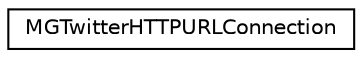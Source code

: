 digraph G
{
  edge [fontname="Helvetica",fontsize="10",labelfontname="Helvetica",labelfontsize="10"];
  node [fontname="Helvetica",fontsize="10",shape=record];
  rankdir="LR";
  Node1 [label="MGTwitterHTTPURLConnection",height=0.2,width=0.4,color="black", fillcolor="white", style="filled",URL="$interface_m_g_twitter_h_t_t_p_u_r_l_connection.html"];
}
